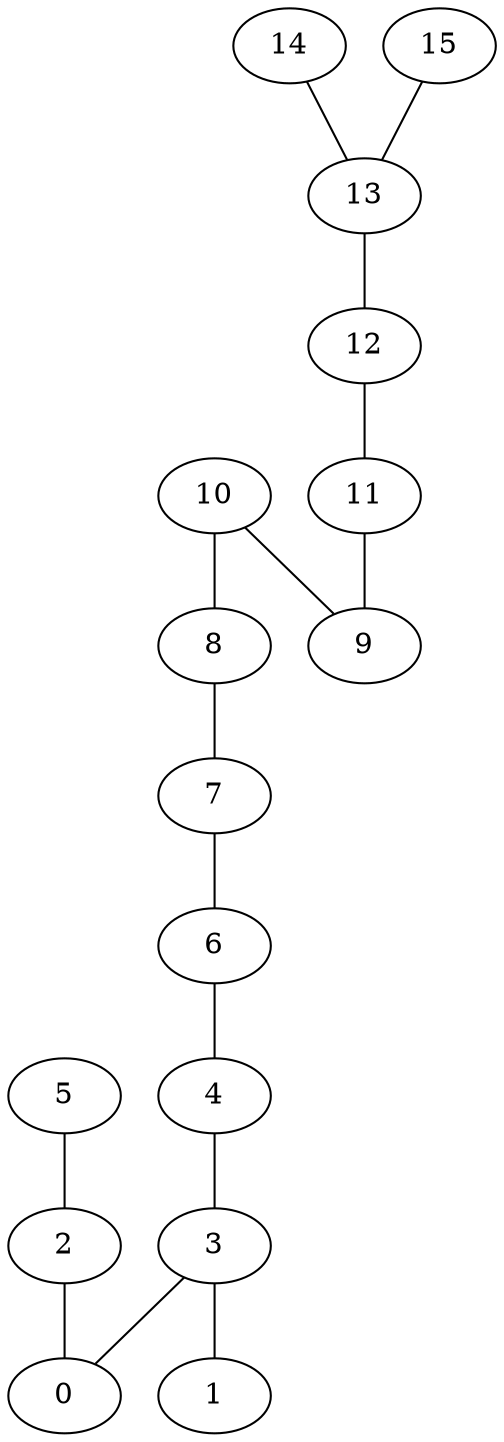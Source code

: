 /* Created by igraph 0.10.2 */
graph {
  0;
  1;
  2;
  3;
  4;
  5;
  6;
  7;
  8;
  9;
  10;
  11;
  12;
  13;
  14;
  15;

  2 -- 0;
  3 -- 0;
  3 -- 1;
  5 -- 2;
  4 -- 3;
  6 -- 4;
  7 -- 6;
  8 -- 7;
  10 -- 8;
  10 -- 9;
  11 -- 9;
  12 -- 11;
  13 -- 12;
  14 -- 13;
  15 -- 13;
}
